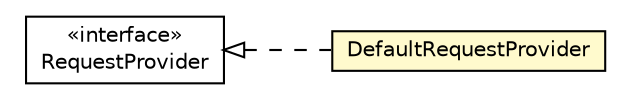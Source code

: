 #!/usr/local/bin/dot
#
# Class diagram 
# Generated by UMLGraph version R5_6-24-gf6e263 (http://www.umlgraph.org/)
#

digraph G {
	edge [fontname="Helvetica",fontsize=10,labelfontname="Helvetica",labelfontsize=10];
	node [fontname="Helvetica",fontsize=10,shape=plaintext];
	nodesep=0.25;
	ranksep=0.5;
	rankdir=LR;
	// com.gwtplatform.dispatch.server.RequestProvider
	c154813 [label=<<table title="com.gwtplatform.dispatch.server.RequestProvider" border="0" cellborder="1" cellspacing="0" cellpadding="2" port="p" href="../../RequestProvider.html">
		<tr><td><table border="0" cellspacing="0" cellpadding="1">
<tr><td align="center" balign="center"> &#171;interface&#187; </td></tr>
<tr><td align="center" balign="center"> RequestProvider </td></tr>
		</table></td></tr>
		</table>>, URL="../../RequestProvider.html", fontname="Helvetica", fontcolor="black", fontsize=10.0];
	// com.gwtplatform.dispatch.server.guice.request.DefaultRequestProvider
	c155059 [label=<<table title="com.gwtplatform.dispatch.server.guice.request.DefaultRequestProvider" border="0" cellborder="1" cellspacing="0" cellpadding="2" port="p" bgcolor="lemonChiffon" href="./DefaultRequestProvider.html">
		<tr><td><table border="0" cellspacing="0" cellpadding="1">
<tr><td align="center" balign="center"> DefaultRequestProvider </td></tr>
		</table></td></tr>
		</table>>, URL="./DefaultRequestProvider.html", fontname="Helvetica", fontcolor="black", fontsize=10.0];
	//com.gwtplatform.dispatch.server.guice.request.DefaultRequestProvider implements com.gwtplatform.dispatch.server.RequestProvider
	c154813:p -> c155059:p [dir=back,arrowtail=empty,style=dashed];
}

